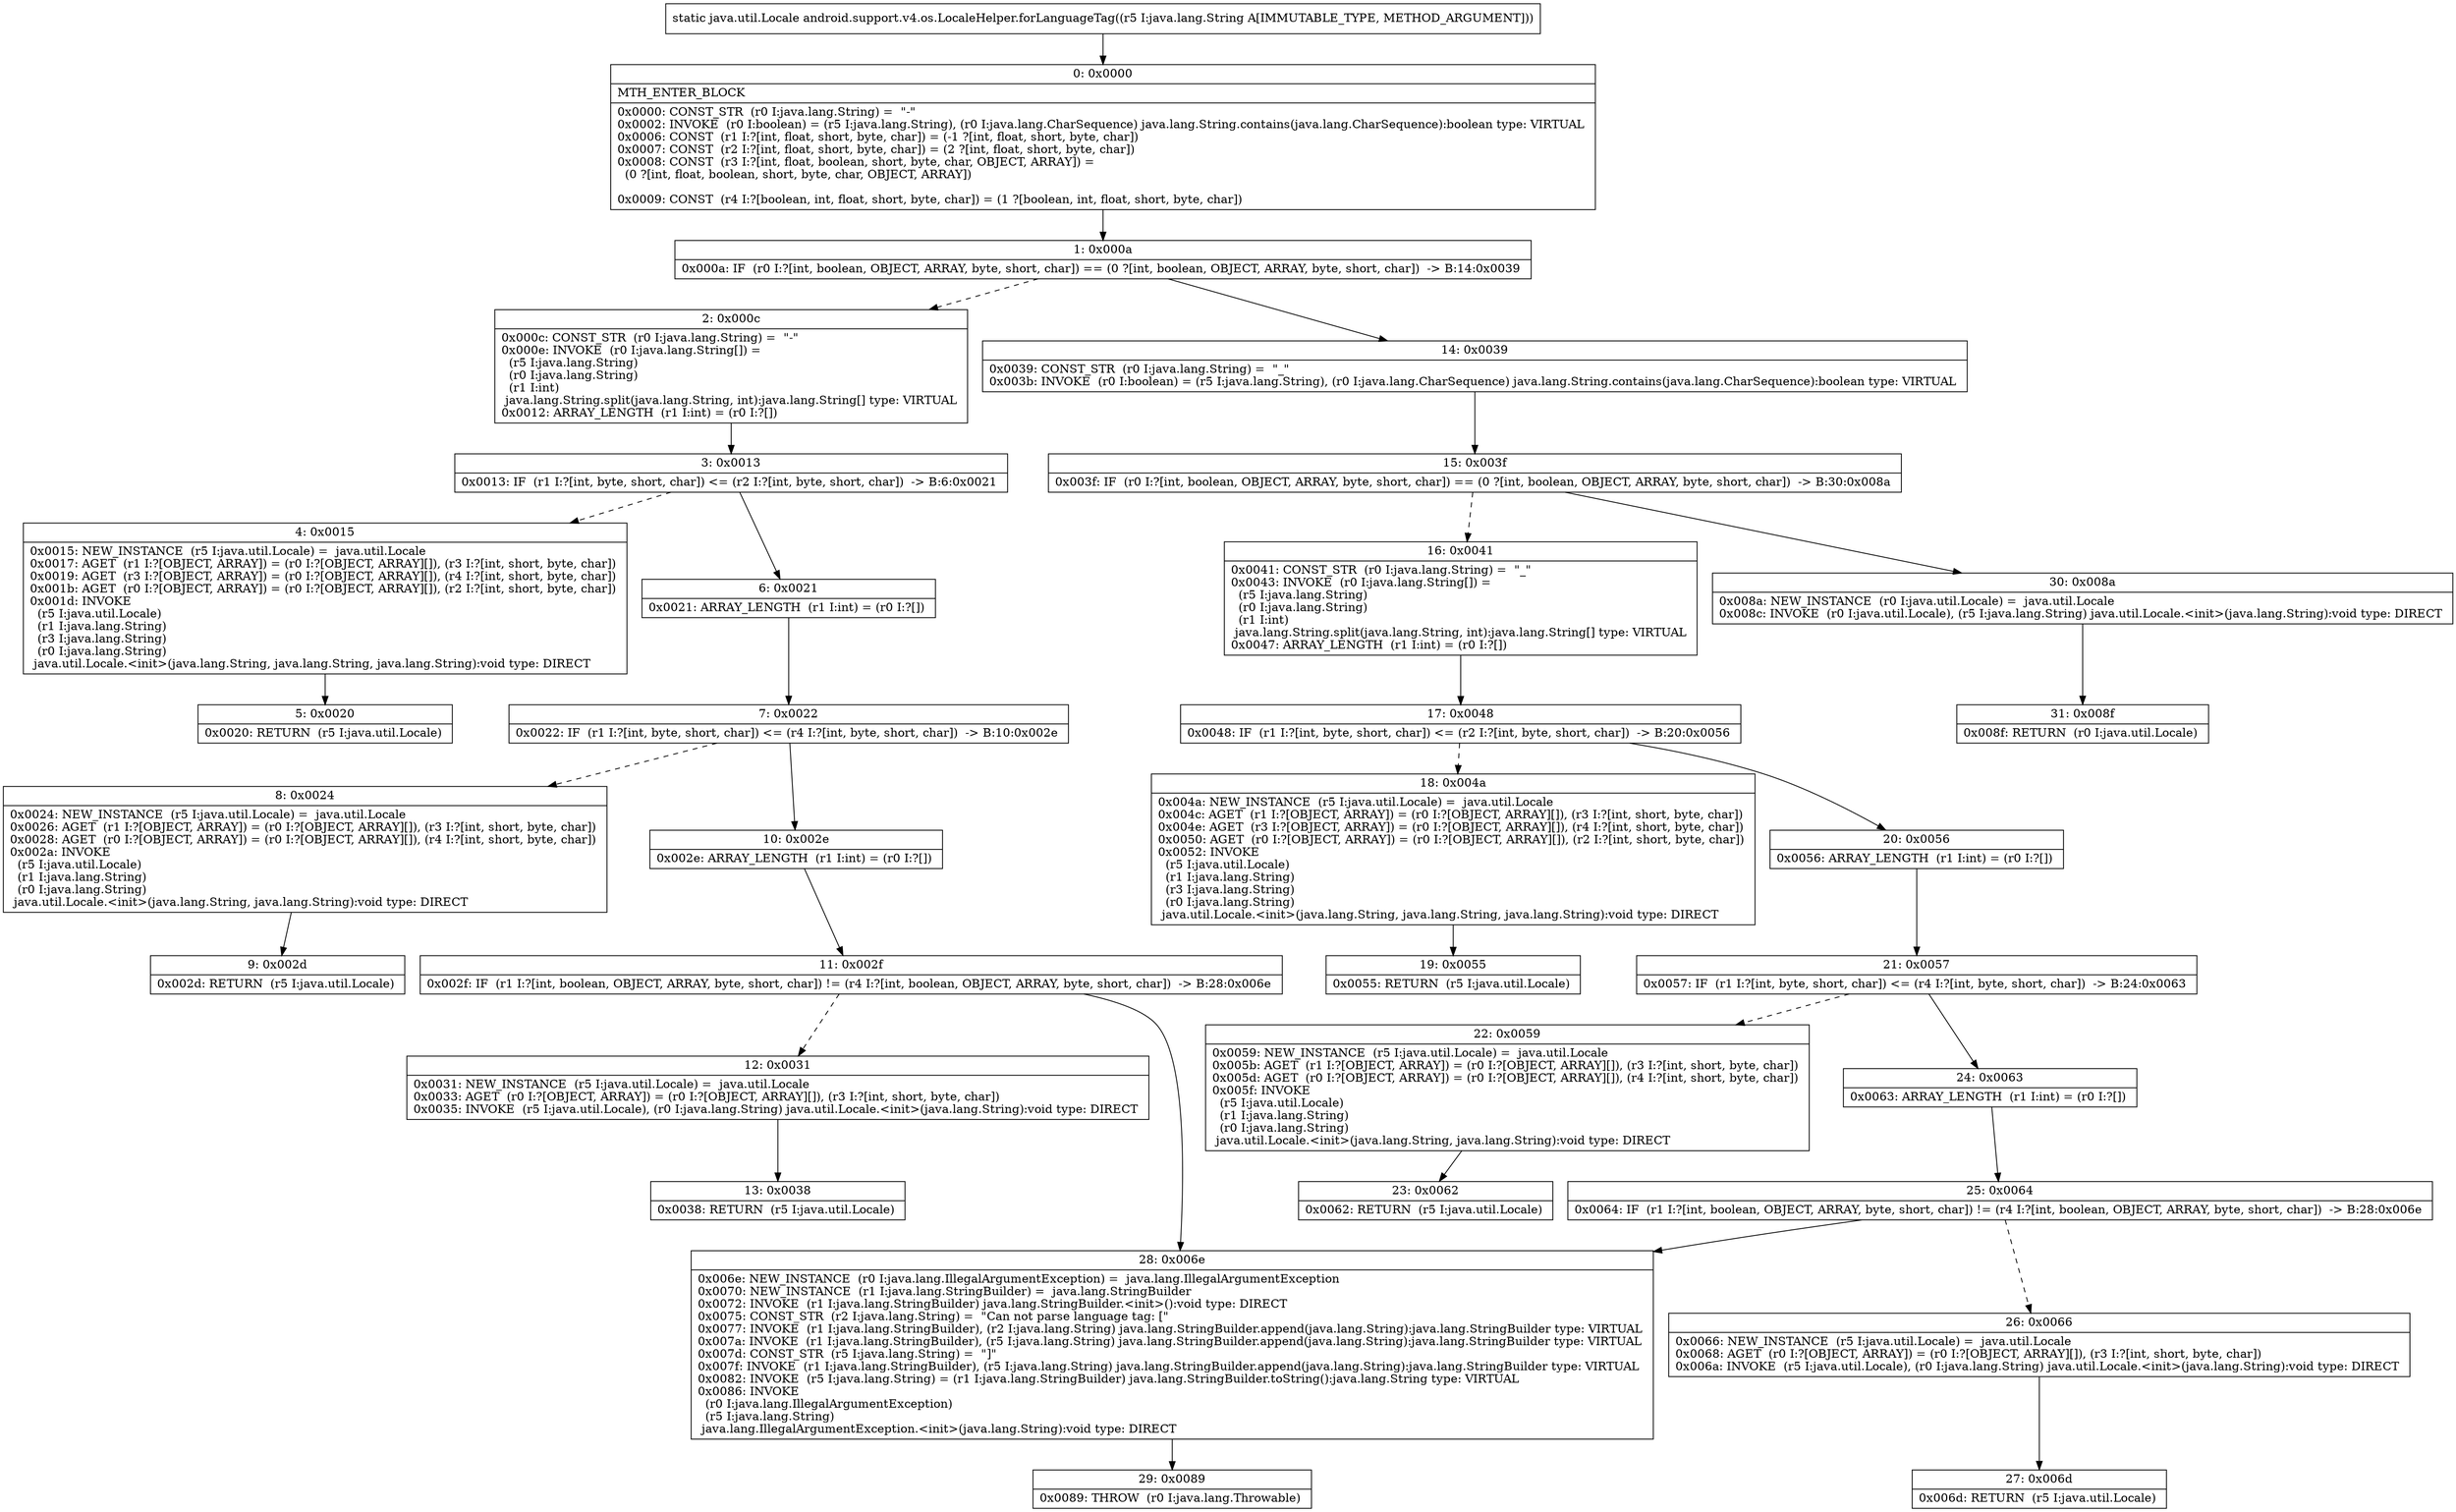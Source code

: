 digraph "CFG forandroid.support.v4.os.LocaleHelper.forLanguageTag(Ljava\/lang\/String;)Ljava\/util\/Locale;" {
Node_0 [shape=record,label="{0\:\ 0x0000|MTH_ENTER_BLOCK\l|0x0000: CONST_STR  (r0 I:java.lang.String) =  \"\-\" \l0x0002: INVOKE  (r0 I:boolean) = (r5 I:java.lang.String), (r0 I:java.lang.CharSequence) java.lang.String.contains(java.lang.CharSequence):boolean type: VIRTUAL \l0x0006: CONST  (r1 I:?[int, float, short, byte, char]) = (\-1 ?[int, float, short, byte, char]) \l0x0007: CONST  (r2 I:?[int, float, short, byte, char]) = (2 ?[int, float, short, byte, char]) \l0x0008: CONST  (r3 I:?[int, float, boolean, short, byte, char, OBJECT, ARRAY]) = \l  (0 ?[int, float, boolean, short, byte, char, OBJECT, ARRAY])\l \l0x0009: CONST  (r4 I:?[boolean, int, float, short, byte, char]) = (1 ?[boolean, int, float, short, byte, char]) \l}"];
Node_1 [shape=record,label="{1\:\ 0x000a|0x000a: IF  (r0 I:?[int, boolean, OBJECT, ARRAY, byte, short, char]) == (0 ?[int, boolean, OBJECT, ARRAY, byte, short, char])  \-\> B:14:0x0039 \l}"];
Node_2 [shape=record,label="{2\:\ 0x000c|0x000c: CONST_STR  (r0 I:java.lang.String) =  \"\-\" \l0x000e: INVOKE  (r0 I:java.lang.String[]) = \l  (r5 I:java.lang.String)\l  (r0 I:java.lang.String)\l  (r1 I:int)\l java.lang.String.split(java.lang.String, int):java.lang.String[] type: VIRTUAL \l0x0012: ARRAY_LENGTH  (r1 I:int) = (r0 I:?[]) \l}"];
Node_3 [shape=record,label="{3\:\ 0x0013|0x0013: IF  (r1 I:?[int, byte, short, char]) \<= (r2 I:?[int, byte, short, char])  \-\> B:6:0x0021 \l}"];
Node_4 [shape=record,label="{4\:\ 0x0015|0x0015: NEW_INSTANCE  (r5 I:java.util.Locale) =  java.util.Locale \l0x0017: AGET  (r1 I:?[OBJECT, ARRAY]) = (r0 I:?[OBJECT, ARRAY][]), (r3 I:?[int, short, byte, char]) \l0x0019: AGET  (r3 I:?[OBJECT, ARRAY]) = (r0 I:?[OBJECT, ARRAY][]), (r4 I:?[int, short, byte, char]) \l0x001b: AGET  (r0 I:?[OBJECT, ARRAY]) = (r0 I:?[OBJECT, ARRAY][]), (r2 I:?[int, short, byte, char]) \l0x001d: INVOKE  \l  (r5 I:java.util.Locale)\l  (r1 I:java.lang.String)\l  (r3 I:java.lang.String)\l  (r0 I:java.lang.String)\l java.util.Locale.\<init\>(java.lang.String, java.lang.String, java.lang.String):void type: DIRECT \l}"];
Node_5 [shape=record,label="{5\:\ 0x0020|0x0020: RETURN  (r5 I:java.util.Locale) \l}"];
Node_6 [shape=record,label="{6\:\ 0x0021|0x0021: ARRAY_LENGTH  (r1 I:int) = (r0 I:?[]) \l}"];
Node_7 [shape=record,label="{7\:\ 0x0022|0x0022: IF  (r1 I:?[int, byte, short, char]) \<= (r4 I:?[int, byte, short, char])  \-\> B:10:0x002e \l}"];
Node_8 [shape=record,label="{8\:\ 0x0024|0x0024: NEW_INSTANCE  (r5 I:java.util.Locale) =  java.util.Locale \l0x0026: AGET  (r1 I:?[OBJECT, ARRAY]) = (r0 I:?[OBJECT, ARRAY][]), (r3 I:?[int, short, byte, char]) \l0x0028: AGET  (r0 I:?[OBJECT, ARRAY]) = (r0 I:?[OBJECT, ARRAY][]), (r4 I:?[int, short, byte, char]) \l0x002a: INVOKE  \l  (r5 I:java.util.Locale)\l  (r1 I:java.lang.String)\l  (r0 I:java.lang.String)\l java.util.Locale.\<init\>(java.lang.String, java.lang.String):void type: DIRECT \l}"];
Node_9 [shape=record,label="{9\:\ 0x002d|0x002d: RETURN  (r5 I:java.util.Locale) \l}"];
Node_10 [shape=record,label="{10\:\ 0x002e|0x002e: ARRAY_LENGTH  (r1 I:int) = (r0 I:?[]) \l}"];
Node_11 [shape=record,label="{11\:\ 0x002f|0x002f: IF  (r1 I:?[int, boolean, OBJECT, ARRAY, byte, short, char]) != (r4 I:?[int, boolean, OBJECT, ARRAY, byte, short, char])  \-\> B:28:0x006e \l}"];
Node_12 [shape=record,label="{12\:\ 0x0031|0x0031: NEW_INSTANCE  (r5 I:java.util.Locale) =  java.util.Locale \l0x0033: AGET  (r0 I:?[OBJECT, ARRAY]) = (r0 I:?[OBJECT, ARRAY][]), (r3 I:?[int, short, byte, char]) \l0x0035: INVOKE  (r5 I:java.util.Locale), (r0 I:java.lang.String) java.util.Locale.\<init\>(java.lang.String):void type: DIRECT \l}"];
Node_13 [shape=record,label="{13\:\ 0x0038|0x0038: RETURN  (r5 I:java.util.Locale) \l}"];
Node_14 [shape=record,label="{14\:\ 0x0039|0x0039: CONST_STR  (r0 I:java.lang.String) =  \"_\" \l0x003b: INVOKE  (r0 I:boolean) = (r5 I:java.lang.String), (r0 I:java.lang.CharSequence) java.lang.String.contains(java.lang.CharSequence):boolean type: VIRTUAL \l}"];
Node_15 [shape=record,label="{15\:\ 0x003f|0x003f: IF  (r0 I:?[int, boolean, OBJECT, ARRAY, byte, short, char]) == (0 ?[int, boolean, OBJECT, ARRAY, byte, short, char])  \-\> B:30:0x008a \l}"];
Node_16 [shape=record,label="{16\:\ 0x0041|0x0041: CONST_STR  (r0 I:java.lang.String) =  \"_\" \l0x0043: INVOKE  (r0 I:java.lang.String[]) = \l  (r5 I:java.lang.String)\l  (r0 I:java.lang.String)\l  (r1 I:int)\l java.lang.String.split(java.lang.String, int):java.lang.String[] type: VIRTUAL \l0x0047: ARRAY_LENGTH  (r1 I:int) = (r0 I:?[]) \l}"];
Node_17 [shape=record,label="{17\:\ 0x0048|0x0048: IF  (r1 I:?[int, byte, short, char]) \<= (r2 I:?[int, byte, short, char])  \-\> B:20:0x0056 \l}"];
Node_18 [shape=record,label="{18\:\ 0x004a|0x004a: NEW_INSTANCE  (r5 I:java.util.Locale) =  java.util.Locale \l0x004c: AGET  (r1 I:?[OBJECT, ARRAY]) = (r0 I:?[OBJECT, ARRAY][]), (r3 I:?[int, short, byte, char]) \l0x004e: AGET  (r3 I:?[OBJECT, ARRAY]) = (r0 I:?[OBJECT, ARRAY][]), (r4 I:?[int, short, byte, char]) \l0x0050: AGET  (r0 I:?[OBJECT, ARRAY]) = (r0 I:?[OBJECT, ARRAY][]), (r2 I:?[int, short, byte, char]) \l0x0052: INVOKE  \l  (r5 I:java.util.Locale)\l  (r1 I:java.lang.String)\l  (r3 I:java.lang.String)\l  (r0 I:java.lang.String)\l java.util.Locale.\<init\>(java.lang.String, java.lang.String, java.lang.String):void type: DIRECT \l}"];
Node_19 [shape=record,label="{19\:\ 0x0055|0x0055: RETURN  (r5 I:java.util.Locale) \l}"];
Node_20 [shape=record,label="{20\:\ 0x0056|0x0056: ARRAY_LENGTH  (r1 I:int) = (r0 I:?[]) \l}"];
Node_21 [shape=record,label="{21\:\ 0x0057|0x0057: IF  (r1 I:?[int, byte, short, char]) \<= (r4 I:?[int, byte, short, char])  \-\> B:24:0x0063 \l}"];
Node_22 [shape=record,label="{22\:\ 0x0059|0x0059: NEW_INSTANCE  (r5 I:java.util.Locale) =  java.util.Locale \l0x005b: AGET  (r1 I:?[OBJECT, ARRAY]) = (r0 I:?[OBJECT, ARRAY][]), (r3 I:?[int, short, byte, char]) \l0x005d: AGET  (r0 I:?[OBJECT, ARRAY]) = (r0 I:?[OBJECT, ARRAY][]), (r4 I:?[int, short, byte, char]) \l0x005f: INVOKE  \l  (r5 I:java.util.Locale)\l  (r1 I:java.lang.String)\l  (r0 I:java.lang.String)\l java.util.Locale.\<init\>(java.lang.String, java.lang.String):void type: DIRECT \l}"];
Node_23 [shape=record,label="{23\:\ 0x0062|0x0062: RETURN  (r5 I:java.util.Locale) \l}"];
Node_24 [shape=record,label="{24\:\ 0x0063|0x0063: ARRAY_LENGTH  (r1 I:int) = (r0 I:?[]) \l}"];
Node_25 [shape=record,label="{25\:\ 0x0064|0x0064: IF  (r1 I:?[int, boolean, OBJECT, ARRAY, byte, short, char]) != (r4 I:?[int, boolean, OBJECT, ARRAY, byte, short, char])  \-\> B:28:0x006e \l}"];
Node_26 [shape=record,label="{26\:\ 0x0066|0x0066: NEW_INSTANCE  (r5 I:java.util.Locale) =  java.util.Locale \l0x0068: AGET  (r0 I:?[OBJECT, ARRAY]) = (r0 I:?[OBJECT, ARRAY][]), (r3 I:?[int, short, byte, char]) \l0x006a: INVOKE  (r5 I:java.util.Locale), (r0 I:java.lang.String) java.util.Locale.\<init\>(java.lang.String):void type: DIRECT \l}"];
Node_27 [shape=record,label="{27\:\ 0x006d|0x006d: RETURN  (r5 I:java.util.Locale) \l}"];
Node_28 [shape=record,label="{28\:\ 0x006e|0x006e: NEW_INSTANCE  (r0 I:java.lang.IllegalArgumentException) =  java.lang.IllegalArgumentException \l0x0070: NEW_INSTANCE  (r1 I:java.lang.StringBuilder) =  java.lang.StringBuilder \l0x0072: INVOKE  (r1 I:java.lang.StringBuilder) java.lang.StringBuilder.\<init\>():void type: DIRECT \l0x0075: CONST_STR  (r2 I:java.lang.String) =  \"Can not parse language tag: [\" \l0x0077: INVOKE  (r1 I:java.lang.StringBuilder), (r2 I:java.lang.String) java.lang.StringBuilder.append(java.lang.String):java.lang.StringBuilder type: VIRTUAL \l0x007a: INVOKE  (r1 I:java.lang.StringBuilder), (r5 I:java.lang.String) java.lang.StringBuilder.append(java.lang.String):java.lang.StringBuilder type: VIRTUAL \l0x007d: CONST_STR  (r5 I:java.lang.String) =  \"]\" \l0x007f: INVOKE  (r1 I:java.lang.StringBuilder), (r5 I:java.lang.String) java.lang.StringBuilder.append(java.lang.String):java.lang.StringBuilder type: VIRTUAL \l0x0082: INVOKE  (r5 I:java.lang.String) = (r1 I:java.lang.StringBuilder) java.lang.StringBuilder.toString():java.lang.String type: VIRTUAL \l0x0086: INVOKE  \l  (r0 I:java.lang.IllegalArgumentException)\l  (r5 I:java.lang.String)\l java.lang.IllegalArgumentException.\<init\>(java.lang.String):void type: DIRECT \l}"];
Node_29 [shape=record,label="{29\:\ 0x0089|0x0089: THROW  (r0 I:java.lang.Throwable) \l}"];
Node_30 [shape=record,label="{30\:\ 0x008a|0x008a: NEW_INSTANCE  (r0 I:java.util.Locale) =  java.util.Locale \l0x008c: INVOKE  (r0 I:java.util.Locale), (r5 I:java.lang.String) java.util.Locale.\<init\>(java.lang.String):void type: DIRECT \l}"];
Node_31 [shape=record,label="{31\:\ 0x008f|0x008f: RETURN  (r0 I:java.util.Locale) \l}"];
MethodNode[shape=record,label="{static java.util.Locale android.support.v4.os.LocaleHelper.forLanguageTag((r5 I:java.lang.String A[IMMUTABLE_TYPE, METHOD_ARGUMENT])) }"];
MethodNode -> Node_0;
Node_0 -> Node_1;
Node_1 -> Node_2[style=dashed];
Node_1 -> Node_14;
Node_2 -> Node_3;
Node_3 -> Node_4[style=dashed];
Node_3 -> Node_6;
Node_4 -> Node_5;
Node_6 -> Node_7;
Node_7 -> Node_8[style=dashed];
Node_7 -> Node_10;
Node_8 -> Node_9;
Node_10 -> Node_11;
Node_11 -> Node_12[style=dashed];
Node_11 -> Node_28;
Node_12 -> Node_13;
Node_14 -> Node_15;
Node_15 -> Node_16[style=dashed];
Node_15 -> Node_30;
Node_16 -> Node_17;
Node_17 -> Node_18[style=dashed];
Node_17 -> Node_20;
Node_18 -> Node_19;
Node_20 -> Node_21;
Node_21 -> Node_22[style=dashed];
Node_21 -> Node_24;
Node_22 -> Node_23;
Node_24 -> Node_25;
Node_25 -> Node_26[style=dashed];
Node_25 -> Node_28;
Node_26 -> Node_27;
Node_28 -> Node_29;
Node_30 -> Node_31;
}


